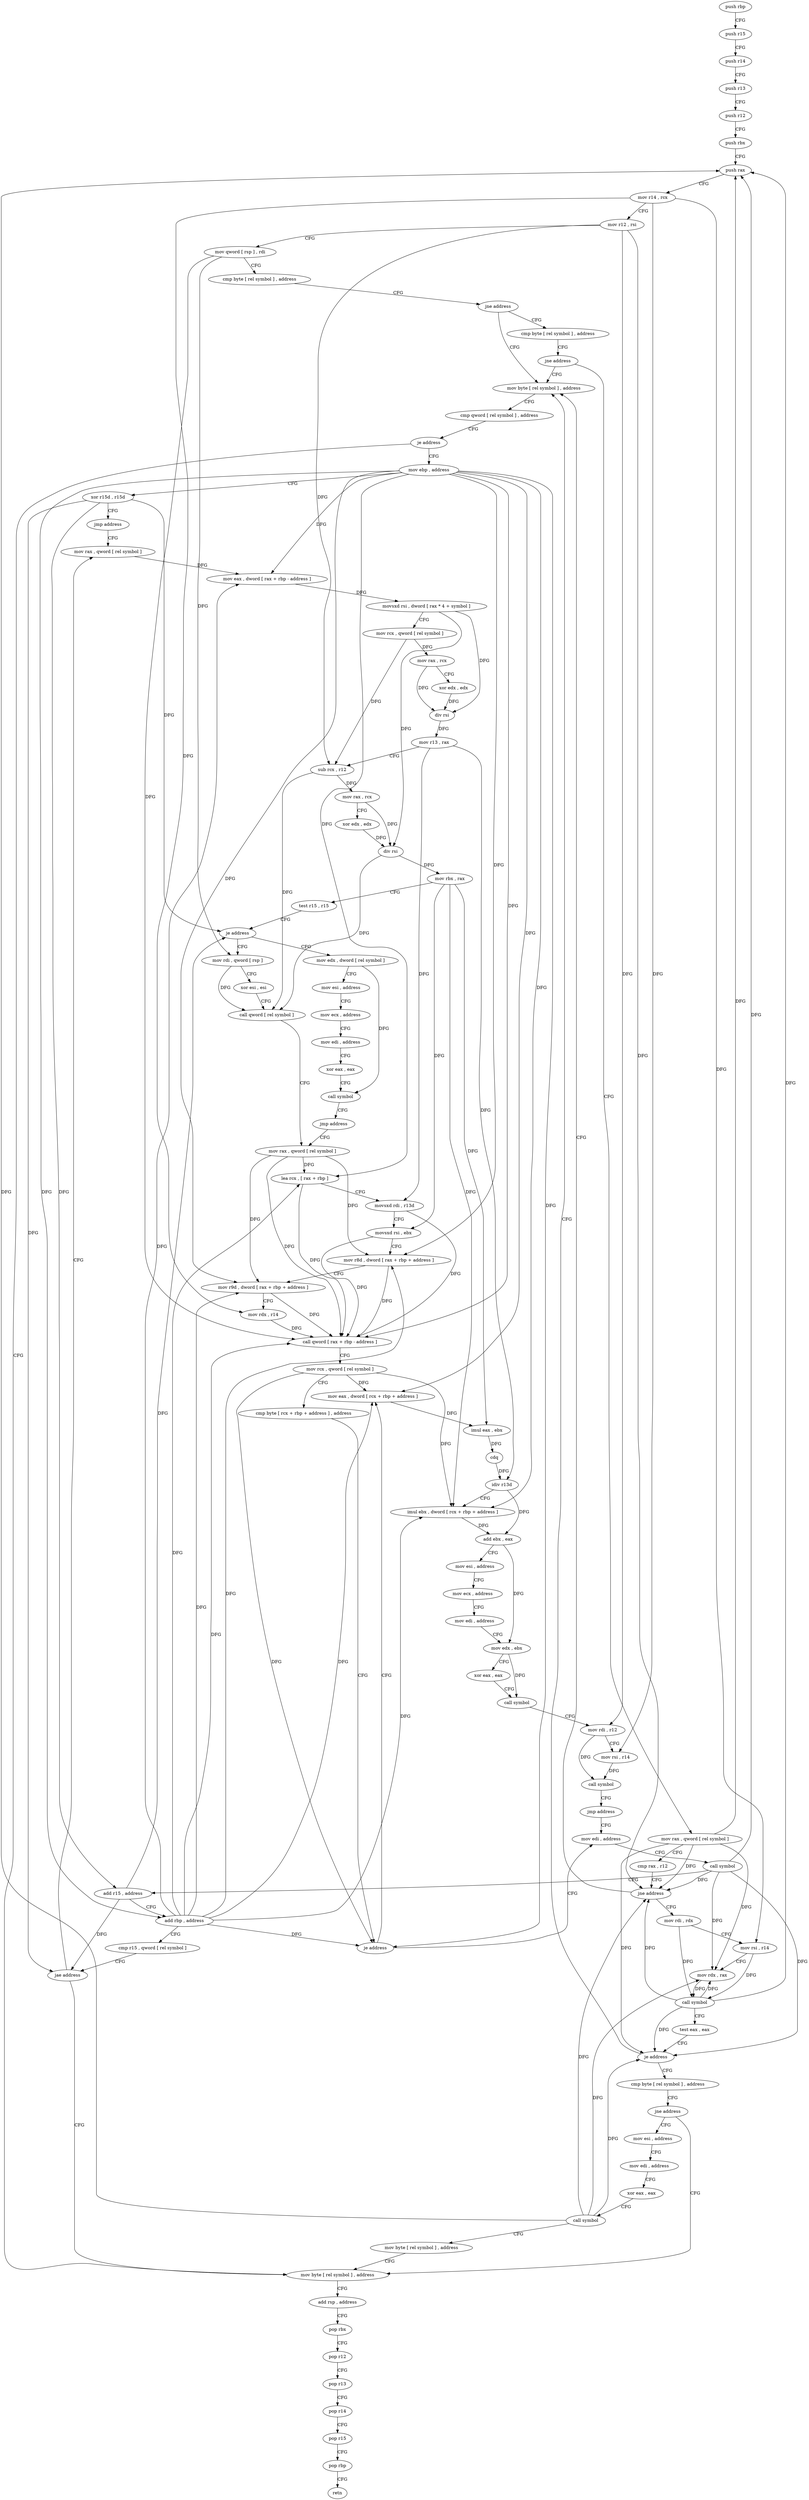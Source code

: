 digraph "func" {
"4211664" [label = "push rbp" ]
"4211665" [label = "push r15" ]
"4211667" [label = "push r14" ]
"4211669" [label = "push r13" ]
"4211671" [label = "push r12" ]
"4211673" [label = "push rbx" ]
"4211674" [label = "push rax" ]
"4211675" [label = "mov r14 , rcx" ]
"4211678" [label = "mov r12 , rsi" ]
"4211681" [label = "mov qword [ rsp ] , rdi" ]
"4211685" [label = "cmp byte [ rel symbol ] , address" ]
"4211692" [label = "jne address" ]
"4211737" [label = "mov byte [ rel symbol ] , address" ]
"4211694" [label = "cmp byte [ rel symbol ] , address" ]
"4211744" [label = "cmp qword [ rel symbol ] , address" ]
"4211752" [label = "je address" ]
"4212059" [label = "mov byte [ rel symbol ] , address" ]
"4211758" [label = "mov ebp , address" ]
"4211701" [label = "jne address" ]
"4211703" [label = "mov rax , qword [ rel symbol ]" ]
"4212066" [label = "add rsp , address" ]
"4212070" [label = "pop rbx" ]
"4212071" [label = "pop r12" ]
"4212073" [label = "pop r13" ]
"4212075" [label = "pop r14" ]
"4212077" [label = "pop r15" ]
"4212079" [label = "pop rbp" ]
"4212080" [label = "retn" ]
"4211763" [label = "xor r15d , r15d" ]
"4211766" [label = "jmp address" ]
"4211807" [label = "mov rax , qword [ rel symbol ]" ]
"4211710" [label = "cmp rax , r12" ]
"4211713" [label = "jne address" ]
"4211715" [label = "mov rdi , rdx" ]
"4211814" [label = "mov eax , dword [ rax + rbp - address ]" ]
"4211818" [label = "movsxd rsi , dword [ rax * 4 + symbol ]" ]
"4211826" [label = "mov rcx , qword [ rel symbol ]" ]
"4211833" [label = "mov rax , rcx" ]
"4211836" [label = "xor edx , edx" ]
"4211838" [label = "div rsi" ]
"4211841" [label = "mov r13 , rax" ]
"4211844" [label = "sub rcx , r12" ]
"4211847" [label = "mov rax , rcx" ]
"4211850" [label = "xor edx , edx" ]
"4211852" [label = "div rsi" ]
"4211855" [label = "mov rbx , rax" ]
"4211858" [label = "test r15 , r15" ]
"4211861" [label = "je address" ]
"4211904" [label = "mov rdi , qword [ rsp ]" ]
"4211863" [label = "mov edx , dword [ rel symbol ]" ]
"4211718" [label = "mov rsi , r14" ]
"4211721" [label = "mov rdx , rax" ]
"4211724" [label = "call symbol" ]
"4211729" [label = "test eax , eax" ]
"4211731" [label = "je address" ]
"4212026" [label = "cmp byte [ rel symbol ] , address" ]
"4211908" [label = "xor esi , esi" ]
"4211910" [label = "call qword [ rel symbol ]" ]
"4211916" [label = "mov rax , qword [ rel symbol ]" ]
"4211869" [label = "mov esi , address" ]
"4211874" [label = "mov ecx , address" ]
"4211879" [label = "mov edi , address" ]
"4211884" [label = "xor eax , eax" ]
"4211886" [label = "call symbol" ]
"4211891" [label = "jmp address" ]
"4212033" [label = "jne address" ]
"4212035" [label = "mov esi , address" ]
"4211776" [label = "mov edi , address" ]
"4211781" [label = "call symbol" ]
"4211786" [label = "add r15 , address" ]
"4211790" [label = "add rbp , address" ]
"4211794" [label = "cmp r15 , qword [ rel symbol ]" ]
"4211801" [label = "jae address" ]
"4211968" [label = "mov eax , dword [ rcx + rbp + address ]" ]
"4211972" [label = "imul eax , ebx" ]
"4211975" [label = "cdq" ]
"4211976" [label = "idiv r13d" ]
"4211979" [label = "imul ebx , dword [ rcx + rbp + address ]" ]
"4211984" [label = "add ebx , eax" ]
"4211986" [label = "mov esi , address" ]
"4211991" [label = "mov ecx , address" ]
"4211996" [label = "mov edi , address" ]
"4212001" [label = "mov edx , ebx" ]
"4212003" [label = "xor eax , eax" ]
"4212005" [label = "call symbol" ]
"4212010" [label = "mov rdi , r12" ]
"4212013" [label = "mov rsi , r14" ]
"4212016" [label = "call symbol" ]
"4212021" [label = "jmp address" ]
"4211923" [label = "lea rcx , [ rax + rbp ]" ]
"4211927" [label = "movsxd rdi , r13d" ]
"4211930" [label = "movsxd rsi , ebx" ]
"4211933" [label = "mov r8d , dword [ rax + rbp + address ]" ]
"4211938" [label = "mov r9d , dword [ rax + rbp + address ]" ]
"4211943" [label = "mov rdx , r14" ]
"4211946" [label = "call qword [ rax + rbp - address ]" ]
"4211950" [label = "mov rcx , qword [ rel symbol ]" ]
"4211957" [label = "cmp byte [ rcx + rbp + address ] , address" ]
"4211962" [label = "je address" ]
"4212040" [label = "mov edi , address" ]
"4212045" [label = "xor eax , eax" ]
"4212047" [label = "call symbol" ]
"4212052" [label = "mov byte [ rel symbol ] , address" ]
"4211664" -> "4211665" [ label = "CFG" ]
"4211665" -> "4211667" [ label = "CFG" ]
"4211667" -> "4211669" [ label = "CFG" ]
"4211669" -> "4211671" [ label = "CFG" ]
"4211671" -> "4211673" [ label = "CFG" ]
"4211673" -> "4211674" [ label = "CFG" ]
"4211674" -> "4211675" [ label = "CFG" ]
"4211675" -> "4211678" [ label = "CFG" ]
"4211675" -> "4211718" [ label = "DFG" ]
"4211675" -> "4211943" [ label = "DFG" ]
"4211675" -> "4212013" [ label = "DFG" ]
"4211678" -> "4211681" [ label = "CFG" ]
"4211678" -> "4211713" [ label = "DFG" ]
"4211678" -> "4211844" [ label = "DFG" ]
"4211678" -> "4212010" [ label = "DFG" ]
"4211681" -> "4211685" [ label = "CFG" ]
"4211681" -> "4211904" [ label = "DFG" ]
"4211681" -> "4211946" [ label = "DFG" ]
"4211685" -> "4211692" [ label = "CFG" ]
"4211692" -> "4211737" [ label = "CFG" ]
"4211692" -> "4211694" [ label = "CFG" ]
"4211737" -> "4211744" [ label = "CFG" ]
"4211694" -> "4211701" [ label = "CFG" ]
"4211744" -> "4211752" [ label = "CFG" ]
"4211752" -> "4212059" [ label = "CFG" ]
"4211752" -> "4211758" [ label = "CFG" ]
"4212059" -> "4212066" [ label = "CFG" ]
"4211758" -> "4211763" [ label = "CFG" ]
"4211758" -> "4211814" [ label = "DFG" ]
"4211758" -> "4211923" [ label = "DFG" ]
"4211758" -> "4211933" [ label = "DFG" ]
"4211758" -> "4211938" [ label = "DFG" ]
"4211758" -> "4211946" [ label = "DFG" ]
"4211758" -> "4211962" [ label = "DFG" ]
"4211758" -> "4211790" [ label = "DFG" ]
"4211758" -> "4211968" [ label = "DFG" ]
"4211758" -> "4211979" [ label = "DFG" ]
"4211701" -> "4211737" [ label = "CFG" ]
"4211701" -> "4211703" [ label = "CFG" ]
"4211703" -> "4211710" [ label = "CFG" ]
"4211703" -> "4211674" [ label = "DFG" ]
"4211703" -> "4211713" [ label = "DFG" ]
"4211703" -> "4211721" [ label = "DFG" ]
"4211703" -> "4211731" [ label = "DFG" ]
"4212066" -> "4212070" [ label = "CFG" ]
"4212070" -> "4212071" [ label = "CFG" ]
"4212071" -> "4212073" [ label = "CFG" ]
"4212073" -> "4212075" [ label = "CFG" ]
"4212075" -> "4212077" [ label = "CFG" ]
"4212077" -> "4212079" [ label = "CFG" ]
"4212079" -> "4212080" [ label = "CFG" ]
"4211763" -> "4211766" [ label = "CFG" ]
"4211763" -> "4211861" [ label = "DFG" ]
"4211763" -> "4211786" [ label = "DFG" ]
"4211763" -> "4211801" [ label = "DFG" ]
"4211766" -> "4211807" [ label = "CFG" ]
"4211807" -> "4211814" [ label = "DFG" ]
"4211710" -> "4211713" [ label = "CFG" ]
"4211713" -> "4211737" [ label = "CFG" ]
"4211713" -> "4211715" [ label = "CFG" ]
"4211715" -> "4211718" [ label = "CFG" ]
"4211715" -> "4211724" [ label = "DFG" ]
"4211814" -> "4211818" [ label = "DFG" ]
"4211818" -> "4211826" [ label = "CFG" ]
"4211818" -> "4211838" [ label = "DFG" ]
"4211818" -> "4211852" [ label = "DFG" ]
"4211826" -> "4211833" [ label = "DFG" ]
"4211826" -> "4211844" [ label = "DFG" ]
"4211833" -> "4211836" [ label = "CFG" ]
"4211833" -> "4211838" [ label = "DFG" ]
"4211836" -> "4211838" [ label = "DFG" ]
"4211838" -> "4211841" [ label = "DFG" ]
"4211841" -> "4211844" [ label = "CFG" ]
"4211841" -> "4211927" [ label = "DFG" ]
"4211841" -> "4211976" [ label = "DFG" ]
"4211844" -> "4211847" [ label = "DFG" ]
"4211844" -> "4211910" [ label = "DFG" ]
"4211847" -> "4211850" [ label = "CFG" ]
"4211847" -> "4211852" [ label = "DFG" ]
"4211850" -> "4211852" [ label = "DFG" ]
"4211852" -> "4211855" [ label = "DFG" ]
"4211852" -> "4211910" [ label = "DFG" ]
"4211855" -> "4211858" [ label = "CFG" ]
"4211855" -> "4211930" [ label = "DFG" ]
"4211855" -> "4211972" [ label = "DFG" ]
"4211855" -> "4211979" [ label = "DFG" ]
"4211858" -> "4211861" [ label = "CFG" ]
"4211861" -> "4211904" [ label = "CFG" ]
"4211861" -> "4211863" [ label = "CFG" ]
"4211904" -> "4211908" [ label = "CFG" ]
"4211904" -> "4211910" [ label = "DFG" ]
"4211863" -> "4211869" [ label = "CFG" ]
"4211863" -> "4211886" [ label = "DFG" ]
"4211718" -> "4211721" [ label = "CFG" ]
"4211718" -> "4211724" [ label = "DFG" ]
"4211721" -> "4211724" [ label = "DFG" ]
"4211724" -> "4211729" [ label = "CFG" ]
"4211724" -> "4211674" [ label = "DFG" ]
"4211724" -> "4211721" [ label = "DFG" ]
"4211724" -> "4211713" [ label = "DFG" ]
"4211724" -> "4211731" [ label = "DFG" ]
"4211729" -> "4211731" [ label = "CFG" ]
"4211731" -> "4212026" [ label = "CFG" ]
"4211731" -> "4211737" [ label = "CFG" ]
"4212026" -> "4212033" [ label = "CFG" ]
"4211908" -> "4211910" [ label = "CFG" ]
"4211910" -> "4211916" [ label = "CFG" ]
"4211916" -> "4211923" [ label = "DFG" ]
"4211916" -> "4211933" [ label = "DFG" ]
"4211916" -> "4211938" [ label = "DFG" ]
"4211916" -> "4211946" [ label = "DFG" ]
"4211869" -> "4211874" [ label = "CFG" ]
"4211874" -> "4211879" [ label = "CFG" ]
"4211879" -> "4211884" [ label = "CFG" ]
"4211884" -> "4211886" [ label = "CFG" ]
"4211886" -> "4211891" [ label = "CFG" ]
"4211891" -> "4211916" [ label = "CFG" ]
"4212033" -> "4212059" [ label = "CFG" ]
"4212033" -> "4212035" [ label = "CFG" ]
"4212035" -> "4212040" [ label = "CFG" ]
"4211776" -> "4211781" [ label = "CFG" ]
"4211781" -> "4211786" [ label = "CFG" ]
"4211781" -> "4211674" [ label = "DFG" ]
"4211781" -> "4211721" [ label = "DFG" ]
"4211781" -> "4211731" [ label = "DFG" ]
"4211781" -> "4211713" [ label = "DFG" ]
"4211786" -> "4211790" [ label = "CFG" ]
"4211786" -> "4211861" [ label = "DFG" ]
"4211786" -> "4211801" [ label = "DFG" ]
"4211790" -> "4211794" [ label = "CFG" ]
"4211790" -> "4211814" [ label = "DFG" ]
"4211790" -> "4211923" [ label = "DFG" ]
"4211790" -> "4211933" [ label = "DFG" ]
"4211790" -> "4211938" [ label = "DFG" ]
"4211790" -> "4211962" [ label = "DFG" ]
"4211790" -> "4211946" [ label = "DFG" ]
"4211790" -> "4211968" [ label = "DFG" ]
"4211790" -> "4211979" [ label = "DFG" ]
"4211794" -> "4211801" [ label = "CFG" ]
"4211801" -> "4212059" [ label = "CFG" ]
"4211801" -> "4211807" [ label = "CFG" ]
"4211968" -> "4211972" [ label = "DFG" ]
"4211972" -> "4211975" [ label = "DFG" ]
"4211975" -> "4211976" [ label = "DFG" ]
"4211976" -> "4211979" [ label = "CFG" ]
"4211976" -> "4211984" [ label = "DFG" ]
"4211979" -> "4211984" [ label = "DFG" ]
"4211984" -> "4211986" [ label = "CFG" ]
"4211984" -> "4212001" [ label = "DFG" ]
"4211986" -> "4211991" [ label = "CFG" ]
"4211991" -> "4211996" [ label = "CFG" ]
"4211996" -> "4212001" [ label = "CFG" ]
"4212001" -> "4212003" [ label = "CFG" ]
"4212001" -> "4212005" [ label = "DFG" ]
"4212003" -> "4212005" [ label = "CFG" ]
"4212005" -> "4212010" [ label = "CFG" ]
"4212010" -> "4212013" [ label = "CFG" ]
"4212010" -> "4212016" [ label = "DFG" ]
"4212013" -> "4212016" [ label = "DFG" ]
"4212016" -> "4212021" [ label = "CFG" ]
"4212021" -> "4211776" [ label = "CFG" ]
"4211923" -> "4211927" [ label = "CFG" ]
"4211923" -> "4211946" [ label = "DFG" ]
"4211927" -> "4211930" [ label = "CFG" ]
"4211927" -> "4211946" [ label = "DFG" ]
"4211930" -> "4211933" [ label = "CFG" ]
"4211930" -> "4211946" [ label = "DFG" ]
"4211933" -> "4211938" [ label = "CFG" ]
"4211933" -> "4211946" [ label = "DFG" ]
"4211938" -> "4211943" [ label = "CFG" ]
"4211938" -> "4211946" [ label = "DFG" ]
"4211943" -> "4211946" [ label = "DFG" ]
"4211946" -> "4211950" [ label = "CFG" ]
"4211950" -> "4211957" [ label = "CFG" ]
"4211950" -> "4211962" [ label = "DFG" ]
"4211950" -> "4211968" [ label = "DFG" ]
"4211950" -> "4211979" [ label = "DFG" ]
"4211957" -> "4211962" [ label = "CFG" ]
"4211962" -> "4211776" [ label = "CFG" ]
"4211962" -> "4211968" [ label = "CFG" ]
"4212040" -> "4212045" [ label = "CFG" ]
"4212045" -> "4212047" [ label = "CFG" ]
"4212047" -> "4212052" [ label = "CFG" ]
"4212047" -> "4211674" [ label = "DFG" ]
"4212047" -> "4211721" [ label = "DFG" ]
"4212047" -> "4211731" [ label = "DFG" ]
"4212047" -> "4211713" [ label = "DFG" ]
"4212052" -> "4212059" [ label = "CFG" ]
}
